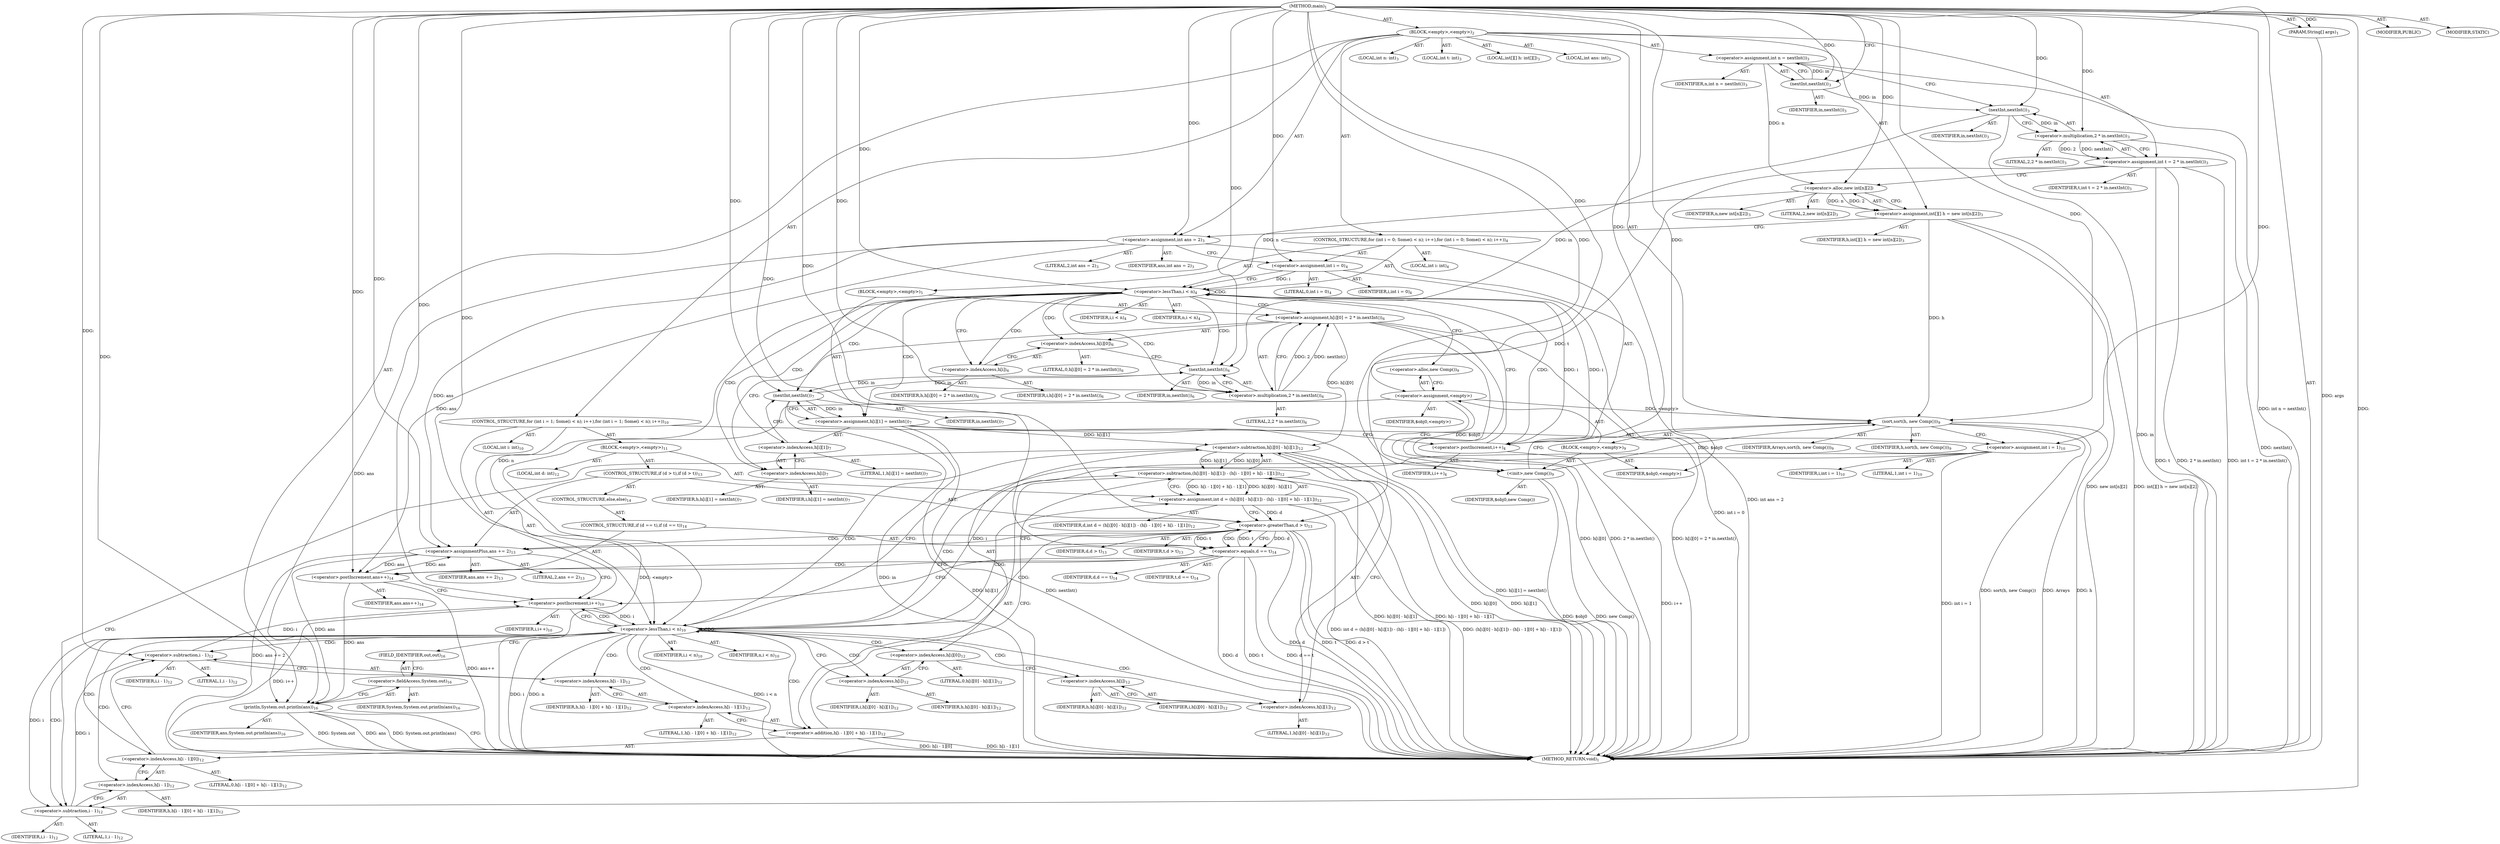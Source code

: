 digraph "main" {  
"17" [label = <(METHOD,main)<SUB>1</SUB>> ]
"18" [label = <(PARAM,String[] args)<SUB>1</SUB>> ]
"19" [label = <(BLOCK,&lt;empty&gt;,&lt;empty&gt;)<SUB>2</SUB>> ]
"20" [label = <(LOCAL,int n: int)<SUB>3</SUB>> ]
"21" [label = <(LOCAL,int t: int)<SUB>3</SUB>> ]
"22" [label = <(LOCAL,int[][] h: int[][])<SUB>3</SUB>> ]
"23" [label = <(LOCAL,int ans: int)<SUB>3</SUB>> ]
"24" [label = <(&lt;operator&gt;.assignment,int n = nextInt())<SUB>3</SUB>> ]
"25" [label = <(IDENTIFIER,n,int n = nextInt())<SUB>3</SUB>> ]
"26" [label = <(nextInt,nextInt())<SUB>3</SUB>> ]
"27" [label = <(IDENTIFIER,in,nextInt())<SUB>3</SUB>> ]
"28" [label = <(&lt;operator&gt;.assignment,int t = 2 * in.nextInt())<SUB>3</SUB>> ]
"29" [label = <(IDENTIFIER,t,int t = 2 * in.nextInt())<SUB>3</SUB>> ]
"30" [label = <(&lt;operator&gt;.multiplication,2 * in.nextInt())<SUB>3</SUB>> ]
"31" [label = <(LITERAL,2,2 * in.nextInt())<SUB>3</SUB>> ]
"32" [label = <(nextInt,nextInt())<SUB>3</SUB>> ]
"33" [label = <(IDENTIFIER,in,nextInt())<SUB>3</SUB>> ]
"34" [label = <(&lt;operator&gt;.assignment,int[][] h = new int[n][2])<SUB>3</SUB>> ]
"35" [label = <(IDENTIFIER,h,int[][] h = new int[n][2])<SUB>3</SUB>> ]
"36" [label = <(&lt;operator&gt;.alloc,new int[n][2])> ]
"37" [label = <(IDENTIFIER,n,new int[n][2])<SUB>3</SUB>> ]
"38" [label = <(LITERAL,2,new int[n][2])<SUB>3</SUB>> ]
"39" [label = <(&lt;operator&gt;.assignment,int ans = 2)<SUB>3</SUB>> ]
"40" [label = <(IDENTIFIER,ans,int ans = 2)<SUB>3</SUB>> ]
"41" [label = <(LITERAL,2,int ans = 2)<SUB>3</SUB>> ]
"42" [label = <(CONTROL_STRUCTURE,for (int i = 0; Some(i &lt; n); i++),for (int i = 0; Some(i &lt; n); i++))<SUB>4</SUB>> ]
"43" [label = <(LOCAL,int i: int)<SUB>4</SUB>> ]
"44" [label = <(&lt;operator&gt;.assignment,int i = 0)<SUB>4</SUB>> ]
"45" [label = <(IDENTIFIER,i,int i = 0)<SUB>4</SUB>> ]
"46" [label = <(LITERAL,0,int i = 0)<SUB>4</SUB>> ]
"47" [label = <(&lt;operator&gt;.lessThan,i &lt; n)<SUB>4</SUB>> ]
"48" [label = <(IDENTIFIER,i,i &lt; n)<SUB>4</SUB>> ]
"49" [label = <(IDENTIFIER,n,i &lt; n)<SUB>4</SUB>> ]
"50" [label = <(&lt;operator&gt;.postIncrement,i++)<SUB>4</SUB>> ]
"51" [label = <(IDENTIFIER,i,i++)<SUB>4</SUB>> ]
"52" [label = <(BLOCK,&lt;empty&gt;,&lt;empty&gt;)<SUB>5</SUB>> ]
"53" [label = <(&lt;operator&gt;.assignment,h[i][0] = 2 * in.nextInt())<SUB>6</SUB>> ]
"54" [label = <(&lt;operator&gt;.indexAccess,h[i][0])<SUB>6</SUB>> ]
"55" [label = <(&lt;operator&gt;.indexAccess,h[i])<SUB>6</SUB>> ]
"56" [label = <(IDENTIFIER,h,h[i][0] = 2 * in.nextInt())<SUB>6</SUB>> ]
"57" [label = <(IDENTIFIER,i,h[i][0] = 2 * in.nextInt())<SUB>6</SUB>> ]
"58" [label = <(LITERAL,0,h[i][0] = 2 * in.nextInt())<SUB>6</SUB>> ]
"59" [label = <(&lt;operator&gt;.multiplication,2 * in.nextInt())<SUB>6</SUB>> ]
"60" [label = <(LITERAL,2,2 * in.nextInt())<SUB>6</SUB>> ]
"61" [label = <(nextInt,nextInt())<SUB>6</SUB>> ]
"62" [label = <(IDENTIFIER,in,nextInt())<SUB>6</SUB>> ]
"63" [label = <(&lt;operator&gt;.assignment,h[i][1] = nextInt())<SUB>7</SUB>> ]
"64" [label = <(&lt;operator&gt;.indexAccess,h[i][1])<SUB>7</SUB>> ]
"65" [label = <(&lt;operator&gt;.indexAccess,h[i])<SUB>7</SUB>> ]
"66" [label = <(IDENTIFIER,h,h[i][1] = nextInt())<SUB>7</SUB>> ]
"67" [label = <(IDENTIFIER,i,h[i][1] = nextInt())<SUB>7</SUB>> ]
"68" [label = <(LITERAL,1,h[i][1] = nextInt())<SUB>7</SUB>> ]
"69" [label = <(nextInt,nextInt())<SUB>7</SUB>> ]
"70" [label = <(IDENTIFIER,in,nextInt())<SUB>7</SUB>> ]
"71" [label = <(sort,sort(h, new Comp()))<SUB>9</SUB>> ]
"72" [label = <(IDENTIFIER,Arrays,sort(h, new Comp()))<SUB>9</SUB>> ]
"73" [label = <(IDENTIFIER,h,sort(h, new Comp()))<SUB>9</SUB>> ]
"74" [label = <(BLOCK,&lt;empty&gt;,&lt;empty&gt;)<SUB>9</SUB>> ]
"75" [label = <(&lt;operator&gt;.assignment,&lt;empty&gt;)> ]
"76" [label = <(IDENTIFIER,$obj0,&lt;empty&gt;)> ]
"77" [label = <(&lt;operator&gt;.alloc,new Comp())<SUB>9</SUB>> ]
"78" [label = <(&lt;init&gt;,new Comp())<SUB>9</SUB>> ]
"79" [label = <(IDENTIFIER,$obj0,new Comp())> ]
"80" [label = <(IDENTIFIER,$obj0,&lt;empty&gt;)> ]
"81" [label = <(CONTROL_STRUCTURE,for (int i = 1; Some(i &lt; n); i++),for (int i = 1; Some(i &lt; n); i++))<SUB>10</SUB>> ]
"82" [label = <(LOCAL,int i: int)<SUB>10</SUB>> ]
"83" [label = <(&lt;operator&gt;.assignment,int i = 1)<SUB>10</SUB>> ]
"84" [label = <(IDENTIFIER,i,int i = 1)<SUB>10</SUB>> ]
"85" [label = <(LITERAL,1,int i = 1)<SUB>10</SUB>> ]
"86" [label = <(&lt;operator&gt;.lessThan,i &lt; n)<SUB>10</SUB>> ]
"87" [label = <(IDENTIFIER,i,i &lt; n)<SUB>10</SUB>> ]
"88" [label = <(IDENTIFIER,n,i &lt; n)<SUB>10</SUB>> ]
"89" [label = <(&lt;operator&gt;.postIncrement,i++)<SUB>10</SUB>> ]
"90" [label = <(IDENTIFIER,i,i++)<SUB>10</SUB>> ]
"91" [label = <(BLOCK,&lt;empty&gt;,&lt;empty&gt;)<SUB>11</SUB>> ]
"92" [label = <(LOCAL,int d: int)<SUB>12</SUB>> ]
"93" [label = <(&lt;operator&gt;.assignment,int d = (h[i][0] - h[i][1]) - (h[i - 1][0] + h[i - 1][1]))<SUB>12</SUB>> ]
"94" [label = <(IDENTIFIER,d,int d = (h[i][0] - h[i][1]) - (h[i - 1][0] + h[i - 1][1]))<SUB>12</SUB>> ]
"95" [label = <(&lt;operator&gt;.subtraction,(h[i][0] - h[i][1]) - (h[i - 1][0] + h[i - 1][1]))<SUB>12</SUB>> ]
"96" [label = <(&lt;operator&gt;.subtraction,h[i][0] - h[i][1])<SUB>12</SUB>> ]
"97" [label = <(&lt;operator&gt;.indexAccess,h[i][0])<SUB>12</SUB>> ]
"98" [label = <(&lt;operator&gt;.indexAccess,h[i])<SUB>12</SUB>> ]
"99" [label = <(IDENTIFIER,h,h[i][0] - h[i][1])<SUB>12</SUB>> ]
"100" [label = <(IDENTIFIER,i,h[i][0] - h[i][1])<SUB>12</SUB>> ]
"101" [label = <(LITERAL,0,h[i][0] - h[i][1])<SUB>12</SUB>> ]
"102" [label = <(&lt;operator&gt;.indexAccess,h[i][1])<SUB>12</SUB>> ]
"103" [label = <(&lt;operator&gt;.indexAccess,h[i])<SUB>12</SUB>> ]
"104" [label = <(IDENTIFIER,h,h[i][0] - h[i][1])<SUB>12</SUB>> ]
"105" [label = <(IDENTIFIER,i,h[i][0] - h[i][1])<SUB>12</SUB>> ]
"106" [label = <(LITERAL,1,h[i][0] - h[i][1])<SUB>12</SUB>> ]
"107" [label = <(&lt;operator&gt;.addition,h[i - 1][0] + h[i - 1][1])<SUB>12</SUB>> ]
"108" [label = <(&lt;operator&gt;.indexAccess,h[i - 1][0])<SUB>12</SUB>> ]
"109" [label = <(&lt;operator&gt;.indexAccess,h[i - 1])<SUB>12</SUB>> ]
"110" [label = <(IDENTIFIER,h,h[i - 1][0] + h[i - 1][1])<SUB>12</SUB>> ]
"111" [label = <(&lt;operator&gt;.subtraction,i - 1)<SUB>12</SUB>> ]
"112" [label = <(IDENTIFIER,i,i - 1)<SUB>12</SUB>> ]
"113" [label = <(LITERAL,1,i - 1)<SUB>12</SUB>> ]
"114" [label = <(LITERAL,0,h[i - 1][0] + h[i - 1][1])<SUB>12</SUB>> ]
"115" [label = <(&lt;operator&gt;.indexAccess,h[i - 1][1])<SUB>12</SUB>> ]
"116" [label = <(&lt;operator&gt;.indexAccess,h[i - 1])<SUB>12</SUB>> ]
"117" [label = <(IDENTIFIER,h,h[i - 1][0] + h[i - 1][1])<SUB>12</SUB>> ]
"118" [label = <(&lt;operator&gt;.subtraction,i - 1)<SUB>12</SUB>> ]
"119" [label = <(IDENTIFIER,i,i - 1)<SUB>12</SUB>> ]
"120" [label = <(LITERAL,1,i - 1)<SUB>12</SUB>> ]
"121" [label = <(LITERAL,1,h[i - 1][0] + h[i - 1][1])<SUB>12</SUB>> ]
"122" [label = <(CONTROL_STRUCTURE,if (d &gt; t),if (d &gt; t))<SUB>13</SUB>> ]
"123" [label = <(&lt;operator&gt;.greaterThan,d &gt; t)<SUB>13</SUB>> ]
"124" [label = <(IDENTIFIER,d,d &gt; t)<SUB>13</SUB>> ]
"125" [label = <(IDENTIFIER,t,d &gt; t)<SUB>13</SUB>> ]
"126" [label = <(&lt;operator&gt;.assignmentPlus,ans += 2)<SUB>13</SUB>> ]
"127" [label = <(IDENTIFIER,ans,ans += 2)<SUB>13</SUB>> ]
"128" [label = <(LITERAL,2,ans += 2)<SUB>13</SUB>> ]
"129" [label = <(CONTROL_STRUCTURE,else,else)<SUB>14</SUB>> ]
"130" [label = <(CONTROL_STRUCTURE,if (d == t),if (d == t))<SUB>14</SUB>> ]
"131" [label = <(&lt;operator&gt;.equals,d == t)<SUB>14</SUB>> ]
"132" [label = <(IDENTIFIER,d,d == t)<SUB>14</SUB>> ]
"133" [label = <(IDENTIFIER,t,d == t)<SUB>14</SUB>> ]
"134" [label = <(&lt;operator&gt;.postIncrement,ans++)<SUB>14</SUB>> ]
"135" [label = <(IDENTIFIER,ans,ans++)<SUB>14</SUB>> ]
"136" [label = <(println,System.out.println(ans))<SUB>16</SUB>> ]
"137" [label = <(&lt;operator&gt;.fieldAccess,System.out)<SUB>16</SUB>> ]
"138" [label = <(IDENTIFIER,System,System.out.println(ans))<SUB>16</SUB>> ]
"139" [label = <(FIELD_IDENTIFIER,out,out)<SUB>16</SUB>> ]
"140" [label = <(IDENTIFIER,ans,System.out.println(ans))<SUB>16</SUB>> ]
"141" [label = <(MODIFIER,PUBLIC)> ]
"142" [label = <(MODIFIER,STATIC)> ]
"143" [label = <(METHOD_RETURN,void)<SUB>1</SUB>> ]
  "17" -> "18"  [ label = "AST: "] 
  "17" -> "19"  [ label = "AST: "] 
  "17" -> "141"  [ label = "AST: "] 
  "17" -> "142"  [ label = "AST: "] 
  "17" -> "143"  [ label = "AST: "] 
  "19" -> "20"  [ label = "AST: "] 
  "19" -> "21"  [ label = "AST: "] 
  "19" -> "22"  [ label = "AST: "] 
  "19" -> "23"  [ label = "AST: "] 
  "19" -> "24"  [ label = "AST: "] 
  "19" -> "28"  [ label = "AST: "] 
  "19" -> "34"  [ label = "AST: "] 
  "19" -> "39"  [ label = "AST: "] 
  "19" -> "42"  [ label = "AST: "] 
  "19" -> "71"  [ label = "AST: "] 
  "19" -> "81"  [ label = "AST: "] 
  "19" -> "136"  [ label = "AST: "] 
  "24" -> "25"  [ label = "AST: "] 
  "24" -> "26"  [ label = "AST: "] 
  "26" -> "27"  [ label = "AST: "] 
  "28" -> "29"  [ label = "AST: "] 
  "28" -> "30"  [ label = "AST: "] 
  "30" -> "31"  [ label = "AST: "] 
  "30" -> "32"  [ label = "AST: "] 
  "32" -> "33"  [ label = "AST: "] 
  "34" -> "35"  [ label = "AST: "] 
  "34" -> "36"  [ label = "AST: "] 
  "36" -> "37"  [ label = "AST: "] 
  "36" -> "38"  [ label = "AST: "] 
  "39" -> "40"  [ label = "AST: "] 
  "39" -> "41"  [ label = "AST: "] 
  "42" -> "43"  [ label = "AST: "] 
  "42" -> "44"  [ label = "AST: "] 
  "42" -> "47"  [ label = "AST: "] 
  "42" -> "50"  [ label = "AST: "] 
  "42" -> "52"  [ label = "AST: "] 
  "44" -> "45"  [ label = "AST: "] 
  "44" -> "46"  [ label = "AST: "] 
  "47" -> "48"  [ label = "AST: "] 
  "47" -> "49"  [ label = "AST: "] 
  "50" -> "51"  [ label = "AST: "] 
  "52" -> "53"  [ label = "AST: "] 
  "52" -> "63"  [ label = "AST: "] 
  "53" -> "54"  [ label = "AST: "] 
  "53" -> "59"  [ label = "AST: "] 
  "54" -> "55"  [ label = "AST: "] 
  "54" -> "58"  [ label = "AST: "] 
  "55" -> "56"  [ label = "AST: "] 
  "55" -> "57"  [ label = "AST: "] 
  "59" -> "60"  [ label = "AST: "] 
  "59" -> "61"  [ label = "AST: "] 
  "61" -> "62"  [ label = "AST: "] 
  "63" -> "64"  [ label = "AST: "] 
  "63" -> "69"  [ label = "AST: "] 
  "64" -> "65"  [ label = "AST: "] 
  "64" -> "68"  [ label = "AST: "] 
  "65" -> "66"  [ label = "AST: "] 
  "65" -> "67"  [ label = "AST: "] 
  "69" -> "70"  [ label = "AST: "] 
  "71" -> "72"  [ label = "AST: "] 
  "71" -> "73"  [ label = "AST: "] 
  "71" -> "74"  [ label = "AST: "] 
  "74" -> "75"  [ label = "AST: "] 
  "74" -> "78"  [ label = "AST: "] 
  "74" -> "80"  [ label = "AST: "] 
  "75" -> "76"  [ label = "AST: "] 
  "75" -> "77"  [ label = "AST: "] 
  "78" -> "79"  [ label = "AST: "] 
  "81" -> "82"  [ label = "AST: "] 
  "81" -> "83"  [ label = "AST: "] 
  "81" -> "86"  [ label = "AST: "] 
  "81" -> "89"  [ label = "AST: "] 
  "81" -> "91"  [ label = "AST: "] 
  "83" -> "84"  [ label = "AST: "] 
  "83" -> "85"  [ label = "AST: "] 
  "86" -> "87"  [ label = "AST: "] 
  "86" -> "88"  [ label = "AST: "] 
  "89" -> "90"  [ label = "AST: "] 
  "91" -> "92"  [ label = "AST: "] 
  "91" -> "93"  [ label = "AST: "] 
  "91" -> "122"  [ label = "AST: "] 
  "93" -> "94"  [ label = "AST: "] 
  "93" -> "95"  [ label = "AST: "] 
  "95" -> "96"  [ label = "AST: "] 
  "95" -> "107"  [ label = "AST: "] 
  "96" -> "97"  [ label = "AST: "] 
  "96" -> "102"  [ label = "AST: "] 
  "97" -> "98"  [ label = "AST: "] 
  "97" -> "101"  [ label = "AST: "] 
  "98" -> "99"  [ label = "AST: "] 
  "98" -> "100"  [ label = "AST: "] 
  "102" -> "103"  [ label = "AST: "] 
  "102" -> "106"  [ label = "AST: "] 
  "103" -> "104"  [ label = "AST: "] 
  "103" -> "105"  [ label = "AST: "] 
  "107" -> "108"  [ label = "AST: "] 
  "107" -> "115"  [ label = "AST: "] 
  "108" -> "109"  [ label = "AST: "] 
  "108" -> "114"  [ label = "AST: "] 
  "109" -> "110"  [ label = "AST: "] 
  "109" -> "111"  [ label = "AST: "] 
  "111" -> "112"  [ label = "AST: "] 
  "111" -> "113"  [ label = "AST: "] 
  "115" -> "116"  [ label = "AST: "] 
  "115" -> "121"  [ label = "AST: "] 
  "116" -> "117"  [ label = "AST: "] 
  "116" -> "118"  [ label = "AST: "] 
  "118" -> "119"  [ label = "AST: "] 
  "118" -> "120"  [ label = "AST: "] 
  "122" -> "123"  [ label = "AST: "] 
  "122" -> "126"  [ label = "AST: "] 
  "122" -> "129"  [ label = "AST: "] 
  "123" -> "124"  [ label = "AST: "] 
  "123" -> "125"  [ label = "AST: "] 
  "126" -> "127"  [ label = "AST: "] 
  "126" -> "128"  [ label = "AST: "] 
  "129" -> "130"  [ label = "AST: "] 
  "130" -> "131"  [ label = "AST: "] 
  "130" -> "134"  [ label = "AST: "] 
  "131" -> "132"  [ label = "AST: "] 
  "131" -> "133"  [ label = "AST: "] 
  "134" -> "135"  [ label = "AST: "] 
  "136" -> "137"  [ label = "AST: "] 
  "136" -> "140"  [ label = "AST: "] 
  "137" -> "138"  [ label = "AST: "] 
  "137" -> "139"  [ label = "AST: "] 
  "24" -> "32"  [ label = "CFG: "] 
  "28" -> "36"  [ label = "CFG: "] 
  "34" -> "39"  [ label = "CFG: "] 
  "39" -> "44"  [ label = "CFG: "] 
  "71" -> "83"  [ label = "CFG: "] 
  "136" -> "143"  [ label = "CFG: "] 
  "26" -> "24"  [ label = "CFG: "] 
  "30" -> "28"  [ label = "CFG: "] 
  "36" -> "34"  [ label = "CFG: "] 
  "44" -> "47"  [ label = "CFG: "] 
  "47" -> "55"  [ label = "CFG: "] 
  "47" -> "77"  [ label = "CFG: "] 
  "50" -> "47"  [ label = "CFG: "] 
  "83" -> "86"  [ label = "CFG: "] 
  "86" -> "98"  [ label = "CFG: "] 
  "86" -> "139"  [ label = "CFG: "] 
  "89" -> "86"  [ label = "CFG: "] 
  "137" -> "136"  [ label = "CFG: "] 
  "32" -> "30"  [ label = "CFG: "] 
  "53" -> "65"  [ label = "CFG: "] 
  "63" -> "50"  [ label = "CFG: "] 
  "75" -> "78"  [ label = "CFG: "] 
  "78" -> "71"  [ label = "CFG: "] 
  "93" -> "123"  [ label = "CFG: "] 
  "139" -> "137"  [ label = "CFG: "] 
  "54" -> "61"  [ label = "CFG: "] 
  "59" -> "53"  [ label = "CFG: "] 
  "64" -> "69"  [ label = "CFG: "] 
  "69" -> "63"  [ label = "CFG: "] 
  "77" -> "75"  [ label = "CFG: "] 
  "95" -> "93"  [ label = "CFG: "] 
  "123" -> "126"  [ label = "CFG: "] 
  "123" -> "131"  [ label = "CFG: "] 
  "126" -> "89"  [ label = "CFG: "] 
  "55" -> "54"  [ label = "CFG: "] 
  "61" -> "59"  [ label = "CFG: "] 
  "65" -> "64"  [ label = "CFG: "] 
  "96" -> "111"  [ label = "CFG: "] 
  "107" -> "95"  [ label = "CFG: "] 
  "97" -> "103"  [ label = "CFG: "] 
  "102" -> "96"  [ label = "CFG: "] 
  "108" -> "118"  [ label = "CFG: "] 
  "115" -> "107"  [ label = "CFG: "] 
  "131" -> "134"  [ label = "CFG: "] 
  "131" -> "89"  [ label = "CFG: "] 
  "134" -> "89"  [ label = "CFG: "] 
  "98" -> "97"  [ label = "CFG: "] 
  "103" -> "102"  [ label = "CFG: "] 
  "109" -> "108"  [ label = "CFG: "] 
  "116" -> "115"  [ label = "CFG: "] 
  "111" -> "109"  [ label = "CFG: "] 
  "118" -> "116"  [ label = "CFG: "] 
  "17" -> "26"  [ label = "CFG: "] 
  "18" -> "143"  [ label = "DDG: args"] 
  "24" -> "143"  [ label = "DDG: int n = nextInt()"] 
  "28" -> "143"  [ label = "DDG: t"] 
  "32" -> "143"  [ label = "DDG: in"] 
  "30" -> "143"  [ label = "DDG: nextInt()"] 
  "28" -> "143"  [ label = "DDG: 2 * in.nextInt()"] 
  "28" -> "143"  [ label = "DDG: int t = 2 * in.nextInt()"] 
  "34" -> "143"  [ label = "DDG: new int[n][2]"] 
  "34" -> "143"  [ label = "DDG: int[][] h = new int[n][2]"] 
  "39" -> "143"  [ label = "DDG: int ans = 2"] 
  "44" -> "143"  [ label = "DDG: int i = 0"] 
  "71" -> "143"  [ label = "DDG: h"] 
  "75" -> "143"  [ label = "DDG: &lt;empty&gt;"] 
  "78" -> "143"  [ label = "DDG: $obj0"] 
  "78" -> "143"  [ label = "DDG: new Comp()"] 
  "71" -> "143"  [ label = "DDG: sort(h, new Comp())"] 
  "83" -> "143"  [ label = "DDG: int i = 1"] 
  "86" -> "143"  [ label = "DDG: i"] 
  "86" -> "143"  [ label = "DDG: n"] 
  "86" -> "143"  [ label = "DDG: i &lt; n"] 
  "136" -> "143"  [ label = "DDG: System.out"] 
  "136" -> "143"  [ label = "DDG: ans"] 
  "136" -> "143"  [ label = "DDG: System.out.println(ans)"] 
  "96" -> "143"  [ label = "DDG: h[i][0]"] 
  "96" -> "143"  [ label = "DDG: h[i][1]"] 
  "95" -> "143"  [ label = "DDG: h[i][0] - h[i][1]"] 
  "107" -> "143"  [ label = "DDG: h[i - 1][0]"] 
  "107" -> "143"  [ label = "DDG: h[i - 1][1]"] 
  "95" -> "143"  [ label = "DDG: h[i - 1][0] + h[i - 1][1]"] 
  "93" -> "143"  [ label = "DDG: (h[i][0] - h[i][1]) - (h[i - 1][0] + h[i - 1][1])"] 
  "93" -> "143"  [ label = "DDG: int d = (h[i][0] - h[i][1]) - (h[i - 1][0] + h[i - 1][1])"] 
  "123" -> "143"  [ label = "DDG: d"] 
  "123" -> "143"  [ label = "DDG: t"] 
  "123" -> "143"  [ label = "DDG: d &gt; t"] 
  "131" -> "143"  [ label = "DDG: d"] 
  "131" -> "143"  [ label = "DDG: t"] 
  "131" -> "143"  [ label = "DDG: d == t"] 
  "134" -> "143"  [ label = "DDG: ans++"] 
  "126" -> "143"  [ label = "DDG: ans += 2"] 
  "89" -> "143"  [ label = "DDG: i++"] 
  "53" -> "143"  [ label = "DDG: h[i][0]"] 
  "53" -> "143"  [ label = "DDG: 2 * in.nextInt()"] 
  "53" -> "143"  [ label = "DDG: h[i][0] = 2 * in.nextInt()"] 
  "63" -> "143"  [ label = "DDG: h[i][1]"] 
  "69" -> "143"  [ label = "DDG: in"] 
  "63" -> "143"  [ label = "DDG: nextInt()"] 
  "63" -> "143"  [ label = "DDG: h[i][1] = nextInt()"] 
  "50" -> "143"  [ label = "DDG: i++"] 
  "71" -> "143"  [ label = "DDG: Arrays"] 
  "17" -> "18"  [ label = "DDG: "] 
  "26" -> "24"  [ label = "DDG: in"] 
  "30" -> "28"  [ label = "DDG: 2"] 
  "30" -> "28"  [ label = "DDG: nextInt()"] 
  "36" -> "34"  [ label = "DDG: n"] 
  "36" -> "34"  [ label = "DDG: 2"] 
  "17" -> "39"  [ label = "DDG: "] 
  "17" -> "44"  [ label = "DDG: "] 
  "17" -> "71"  [ label = "DDG: "] 
  "34" -> "71"  [ label = "DDG: h"] 
  "75" -> "71"  [ label = "DDG: &lt;empty&gt;"] 
  "78" -> "71"  [ label = "DDG: $obj0"] 
  "17" -> "83"  [ label = "DDG: "] 
  "39" -> "136"  [ label = "DDG: ans"] 
  "134" -> "136"  [ label = "DDG: ans"] 
  "126" -> "136"  [ label = "DDG: ans"] 
  "17" -> "136"  [ label = "DDG: "] 
  "17" -> "26"  [ label = "DDG: "] 
  "17" -> "30"  [ label = "DDG: "] 
  "32" -> "30"  [ label = "DDG: in"] 
  "24" -> "36"  [ label = "DDG: n"] 
  "17" -> "36"  [ label = "DDG: "] 
  "44" -> "47"  [ label = "DDG: i"] 
  "50" -> "47"  [ label = "DDG: i"] 
  "17" -> "47"  [ label = "DDG: "] 
  "36" -> "47"  [ label = "DDG: n"] 
  "47" -> "50"  [ label = "DDG: i"] 
  "17" -> "50"  [ label = "DDG: "] 
  "59" -> "53"  [ label = "DDG: 2"] 
  "59" -> "53"  [ label = "DDG: nextInt()"] 
  "69" -> "63"  [ label = "DDG: in"] 
  "17" -> "75"  [ label = "DDG: "] 
  "17" -> "80"  [ label = "DDG: "] 
  "83" -> "86"  [ label = "DDG: i"] 
  "89" -> "86"  [ label = "DDG: i"] 
  "17" -> "86"  [ label = "DDG: "] 
  "47" -> "86"  [ label = "DDG: n"] 
  "118" -> "89"  [ label = "DDG: i"] 
  "17" -> "89"  [ label = "DDG: "] 
  "95" -> "93"  [ label = "DDG: h[i][0] - h[i][1]"] 
  "95" -> "93"  [ label = "DDG: h[i - 1][0] + h[i - 1][1]"] 
  "26" -> "32"  [ label = "DDG: in"] 
  "17" -> "32"  [ label = "DDG: "] 
  "75" -> "78"  [ label = "DDG: $obj0"] 
  "17" -> "78"  [ label = "DDG: "] 
  "17" -> "126"  [ label = "DDG: "] 
  "17" -> "59"  [ label = "DDG: "] 
  "61" -> "59"  [ label = "DDG: in"] 
  "61" -> "69"  [ label = "DDG: in"] 
  "17" -> "69"  [ label = "DDG: "] 
  "96" -> "95"  [ label = "DDG: h[i][0]"] 
  "96" -> "95"  [ label = "DDG: h[i][1]"] 
  "93" -> "123"  [ label = "DDG: d"] 
  "17" -> "123"  [ label = "DDG: "] 
  "28" -> "123"  [ label = "DDG: t"] 
  "131" -> "123"  [ label = "DDG: t"] 
  "39" -> "126"  [ label = "DDG: ans"] 
  "134" -> "126"  [ label = "DDG: ans"] 
  "32" -> "61"  [ label = "DDG: in"] 
  "69" -> "61"  [ label = "DDG: in"] 
  "17" -> "61"  [ label = "DDG: "] 
  "53" -> "96"  [ label = "DDG: h[i][0]"] 
  "63" -> "96"  [ label = "DDG: h[i][1]"] 
  "123" -> "131"  [ label = "DDG: d"] 
  "17" -> "131"  [ label = "DDG: "] 
  "123" -> "131"  [ label = "DDG: t"] 
  "39" -> "134"  [ label = "DDG: ans"] 
  "126" -> "134"  [ label = "DDG: ans"] 
  "17" -> "134"  [ label = "DDG: "] 
  "86" -> "111"  [ label = "DDG: i"] 
  "17" -> "111"  [ label = "DDG: "] 
  "111" -> "118"  [ label = "DDG: i"] 
  "17" -> "118"  [ label = "DDG: "] 
  "47" -> "47"  [ label = "CDG: "] 
  "47" -> "64"  [ label = "CDG: "] 
  "47" -> "69"  [ label = "CDG: "] 
  "47" -> "65"  [ label = "CDG: "] 
  "47" -> "50"  [ label = "CDG: "] 
  "47" -> "59"  [ label = "CDG: "] 
  "47" -> "54"  [ label = "CDG: "] 
  "47" -> "61"  [ label = "CDG: "] 
  "47" -> "53"  [ label = "CDG: "] 
  "47" -> "63"  [ label = "CDG: "] 
  "47" -> "55"  [ label = "CDG: "] 
  "86" -> "107"  [ label = "CDG: "] 
  "86" -> "115"  [ label = "CDG: "] 
  "86" -> "96"  [ label = "CDG: "] 
  "86" -> "89"  [ label = "CDG: "] 
  "86" -> "98"  [ label = "CDG: "] 
  "86" -> "116"  [ label = "CDG: "] 
  "86" -> "102"  [ label = "CDG: "] 
  "86" -> "103"  [ label = "CDG: "] 
  "86" -> "95"  [ label = "CDG: "] 
  "86" -> "123"  [ label = "CDG: "] 
  "86" -> "97"  [ label = "CDG: "] 
  "86" -> "93"  [ label = "CDG: "] 
  "86" -> "118"  [ label = "CDG: "] 
  "86" -> "108"  [ label = "CDG: "] 
  "86" -> "111"  [ label = "CDG: "] 
  "86" -> "109"  [ label = "CDG: "] 
  "86" -> "86"  [ label = "CDG: "] 
  "123" -> "131"  [ label = "CDG: "] 
  "123" -> "126"  [ label = "CDG: "] 
  "131" -> "134"  [ label = "CDG: "] 
}
